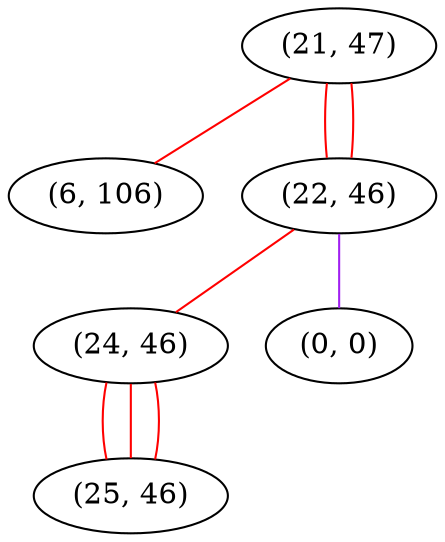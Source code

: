 graph "" {
"(21, 47)";
"(6, 106)";
"(22, 46)";
"(24, 46)";
"(0, 0)";
"(25, 46)";
"(21, 47)" -- "(6, 106)"  [color=red, key=0, weight=1];
"(21, 47)" -- "(22, 46)"  [color=red, key=0, weight=1];
"(21, 47)" -- "(22, 46)"  [color=red, key=1, weight=1];
"(22, 46)" -- "(24, 46)"  [color=red, key=0, weight=1];
"(22, 46)" -- "(0, 0)"  [color=purple, key=0, weight=4];
"(24, 46)" -- "(25, 46)"  [color=red, key=0, weight=1];
"(24, 46)" -- "(25, 46)"  [color=red, key=1, weight=1];
"(24, 46)" -- "(25, 46)"  [color=red, key=2, weight=1];
}
